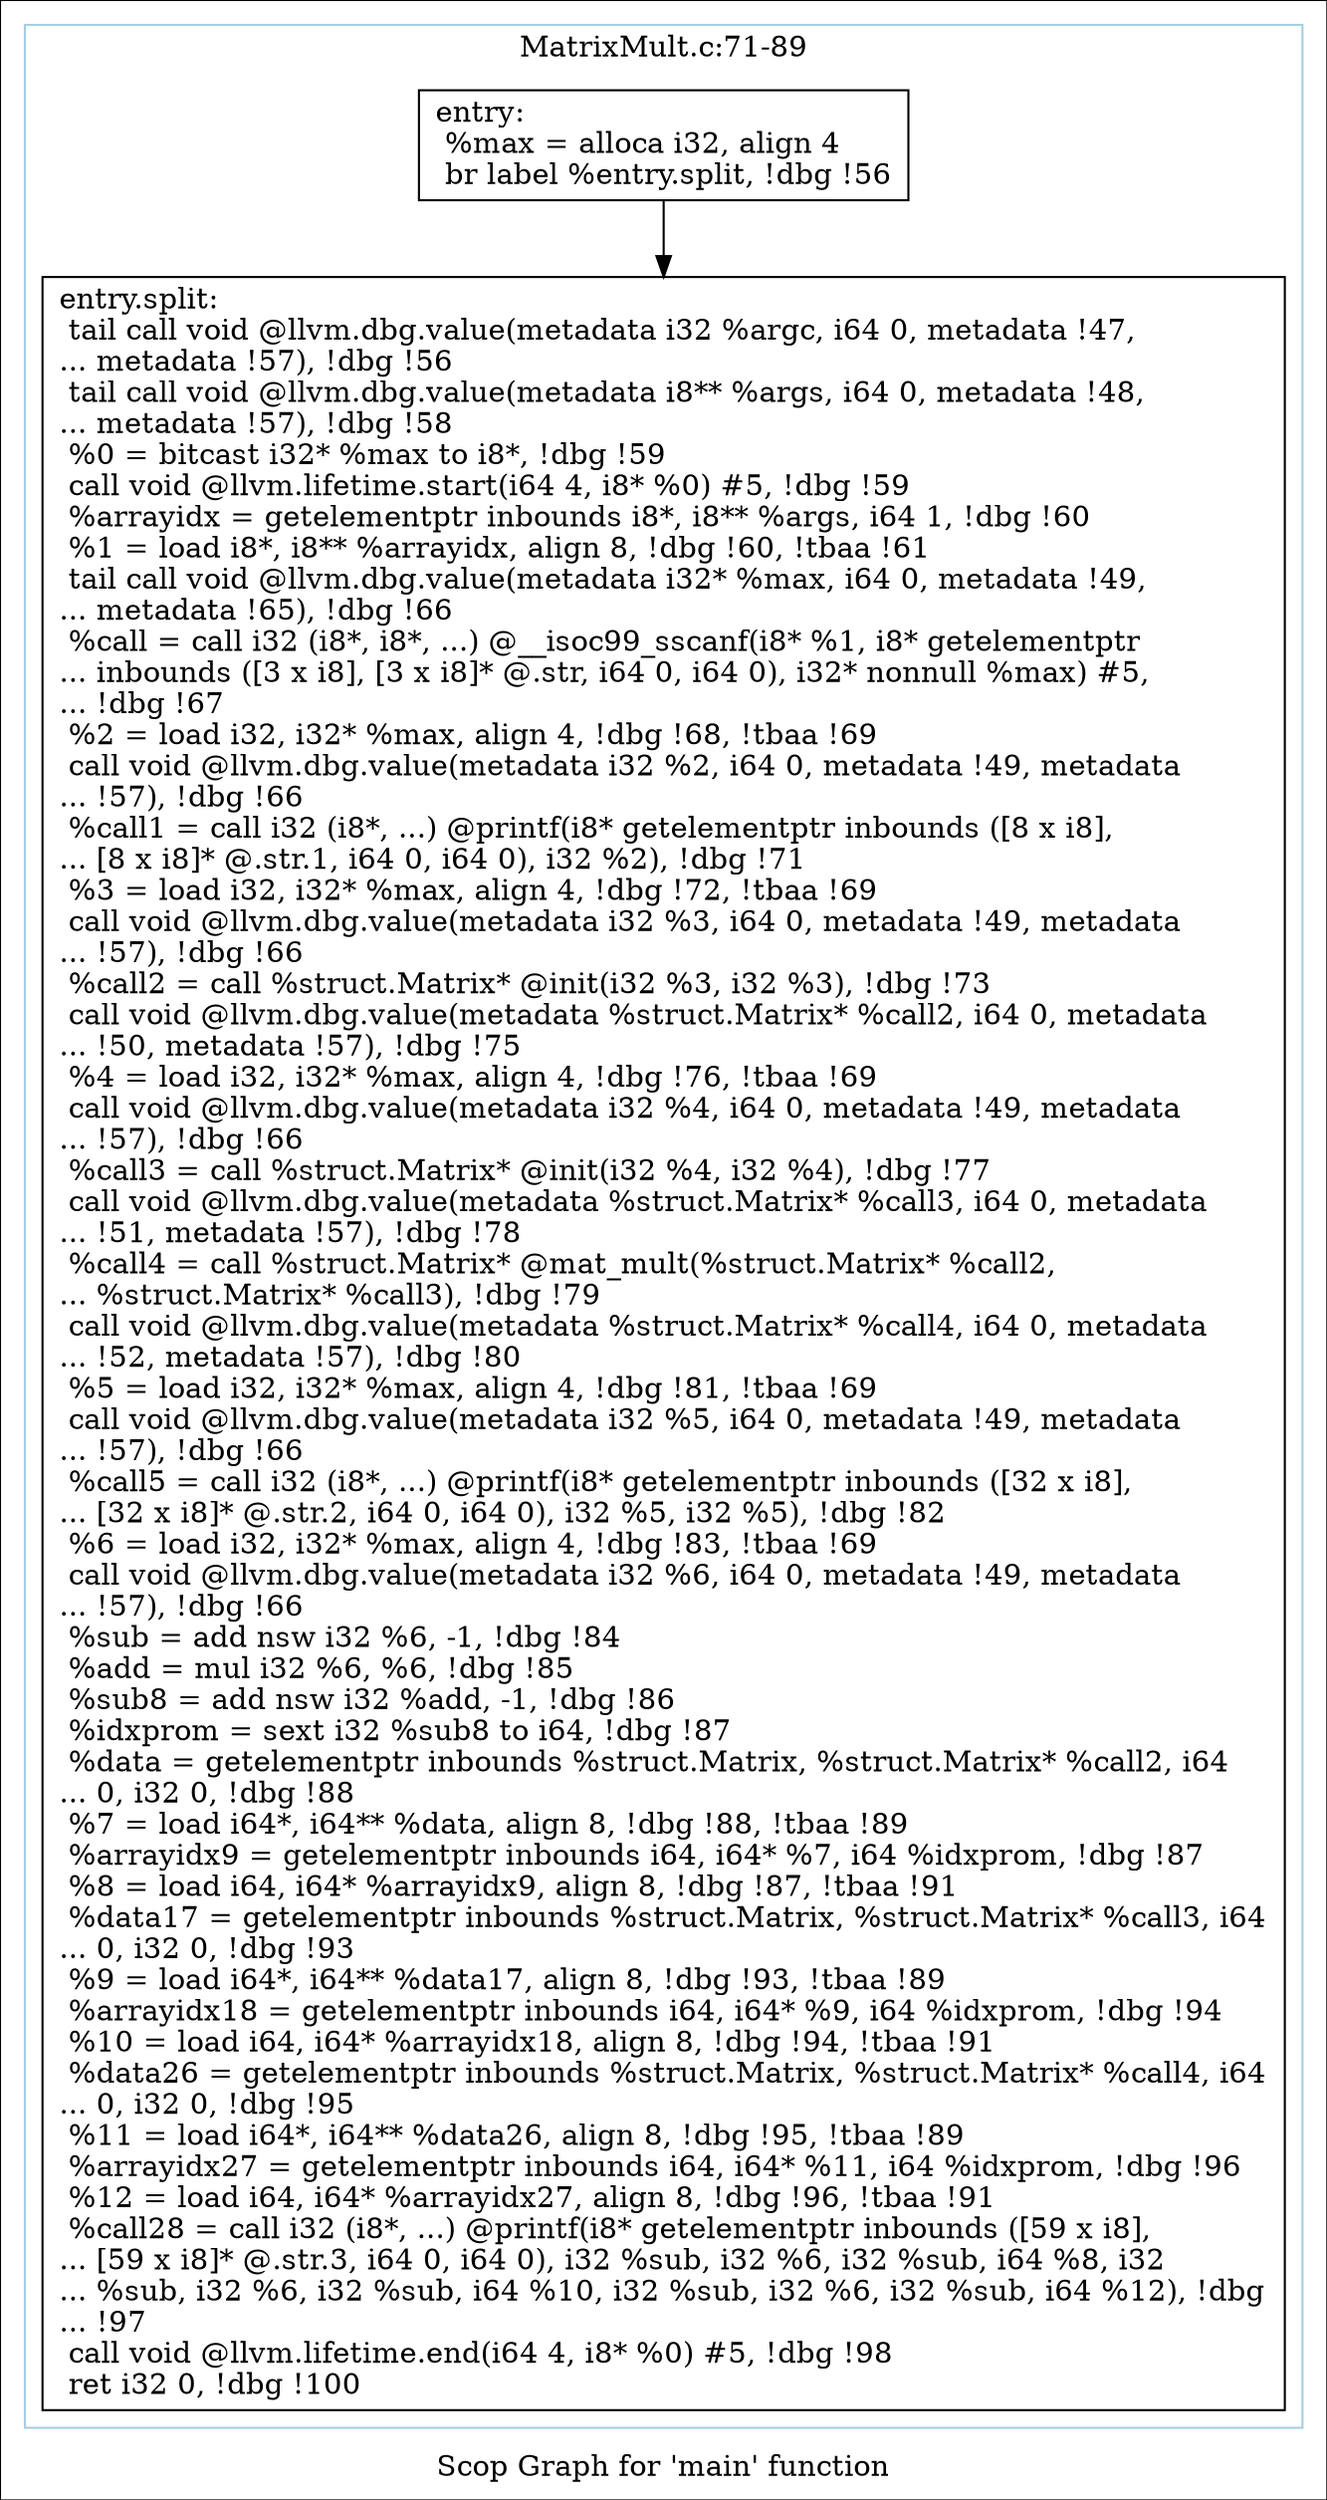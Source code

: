 digraph "Scop Graph for 'main' function" {
	label="Scop Graph for 'main' function";

	Node0x95e0590 [shape=record,label="{entry:\l  %max = alloca i32, align 4\l  br label %entry.split, !dbg !56\l}"];
	Node0x95e0590 -> Node0x94fdcf0;
	Node0x94fdcf0 [shape=record,label="{entry.split:                                      \l  tail call void @llvm.dbg.value(metadata i32 %argc, i64 0, metadata !47,\l... metadata !57), !dbg !56\l  tail call void @llvm.dbg.value(metadata i8** %args, i64 0, metadata !48,\l... metadata !57), !dbg !58\l  %0 = bitcast i32* %max to i8*, !dbg !59\l  call void @llvm.lifetime.start(i64 4, i8* %0) #5, !dbg !59\l  %arrayidx = getelementptr inbounds i8*, i8** %args, i64 1, !dbg !60\l  %1 = load i8*, i8** %arrayidx, align 8, !dbg !60, !tbaa !61\l  tail call void @llvm.dbg.value(metadata i32* %max, i64 0, metadata !49,\l... metadata !65), !dbg !66\l  %call = call i32 (i8*, i8*, ...) @__isoc99_sscanf(i8* %1, i8* getelementptr\l... inbounds ([3 x i8], [3 x i8]* @.str, i64 0, i64 0), i32* nonnull %max) #5,\l... !dbg !67\l  %2 = load i32, i32* %max, align 4, !dbg !68, !tbaa !69\l  call void @llvm.dbg.value(metadata i32 %2, i64 0, metadata !49, metadata\l... !57), !dbg !66\l  %call1 = call i32 (i8*, ...) @printf(i8* getelementptr inbounds ([8 x i8],\l... [8 x i8]* @.str.1, i64 0, i64 0), i32 %2), !dbg !71\l  %3 = load i32, i32* %max, align 4, !dbg !72, !tbaa !69\l  call void @llvm.dbg.value(metadata i32 %3, i64 0, metadata !49, metadata\l... !57), !dbg !66\l  %call2 = call %struct.Matrix* @init(i32 %3, i32 %3), !dbg !73\l  call void @llvm.dbg.value(metadata %struct.Matrix* %call2, i64 0, metadata\l... !50, metadata !57), !dbg !75\l  %4 = load i32, i32* %max, align 4, !dbg !76, !tbaa !69\l  call void @llvm.dbg.value(metadata i32 %4, i64 0, metadata !49, metadata\l... !57), !dbg !66\l  %call3 = call %struct.Matrix* @init(i32 %4, i32 %4), !dbg !77\l  call void @llvm.dbg.value(metadata %struct.Matrix* %call3, i64 0, metadata\l... !51, metadata !57), !dbg !78\l  %call4 = call %struct.Matrix* @mat_mult(%struct.Matrix* %call2,\l... %struct.Matrix* %call3), !dbg !79\l  call void @llvm.dbg.value(metadata %struct.Matrix* %call4, i64 0, metadata\l... !52, metadata !57), !dbg !80\l  %5 = load i32, i32* %max, align 4, !dbg !81, !tbaa !69\l  call void @llvm.dbg.value(metadata i32 %5, i64 0, metadata !49, metadata\l... !57), !dbg !66\l  %call5 = call i32 (i8*, ...) @printf(i8* getelementptr inbounds ([32 x i8],\l... [32 x i8]* @.str.2, i64 0, i64 0), i32 %5, i32 %5), !dbg !82\l  %6 = load i32, i32* %max, align 4, !dbg !83, !tbaa !69\l  call void @llvm.dbg.value(metadata i32 %6, i64 0, metadata !49, metadata\l... !57), !dbg !66\l  %sub = add nsw i32 %6, -1, !dbg !84\l  %add = mul i32 %6, %6, !dbg !85\l  %sub8 = add nsw i32 %add, -1, !dbg !86\l  %idxprom = sext i32 %sub8 to i64, !dbg !87\l  %data = getelementptr inbounds %struct.Matrix, %struct.Matrix* %call2, i64\l... 0, i32 0, !dbg !88\l  %7 = load i64*, i64** %data, align 8, !dbg !88, !tbaa !89\l  %arrayidx9 = getelementptr inbounds i64, i64* %7, i64 %idxprom, !dbg !87\l  %8 = load i64, i64* %arrayidx9, align 8, !dbg !87, !tbaa !91\l  %data17 = getelementptr inbounds %struct.Matrix, %struct.Matrix* %call3, i64\l... 0, i32 0, !dbg !93\l  %9 = load i64*, i64** %data17, align 8, !dbg !93, !tbaa !89\l  %arrayidx18 = getelementptr inbounds i64, i64* %9, i64 %idxprom, !dbg !94\l  %10 = load i64, i64* %arrayidx18, align 8, !dbg !94, !tbaa !91\l  %data26 = getelementptr inbounds %struct.Matrix, %struct.Matrix* %call4, i64\l... 0, i32 0, !dbg !95\l  %11 = load i64*, i64** %data26, align 8, !dbg !95, !tbaa !89\l  %arrayidx27 = getelementptr inbounds i64, i64* %11, i64 %idxprom, !dbg !96\l  %12 = load i64, i64* %arrayidx27, align 8, !dbg !96, !tbaa !91\l  %call28 = call i32 (i8*, ...) @printf(i8* getelementptr inbounds ([59 x i8],\l... [59 x i8]* @.str.3, i64 0, i64 0), i32 %sub, i32 %6, i32 %sub, i64 %8, i32\l... %sub, i32 %6, i32 %sub, i64 %10, i32 %sub, i32 %6, i32 %sub, i64 %12), !dbg\l... !97\l  call void @llvm.lifetime.end(i64 4, i8* %0) #5, !dbg !98\l  ret i32 0, !dbg !100\l}"];
	colorscheme = "paired12"
        subgraph cluster_0x96164d0 {
          label = "MatrixMult.c:71-89
";
          style = solid;
          color = 1
          Node0x95e0590;
          Node0x94fdcf0;
        }
}
